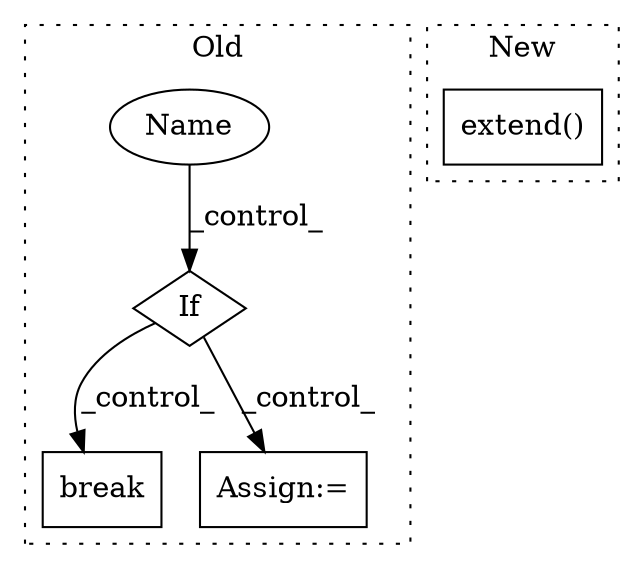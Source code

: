 digraph G {
subgraph cluster0 {
1 [label="break" a="94" s="7486" l="5" shape="box"];
3 [label="If" a="96" s="6109" l="3" shape="diamond"];
4 [label="Assign:=" a="68" s="7204" l="3" shape="box"];
5 [label="Name" a="87" s="6021" l="4" shape="ellipse"];
label = "Old";
style="dotted";
}
subgraph cluster1 {
2 [label="extend()" a="75" s="8348,8396" l="11,1" shape="box"];
label = "New";
style="dotted";
}
3 -> 1 [label="_control_"];
3 -> 4 [label="_control_"];
5 -> 3 [label="_control_"];
}